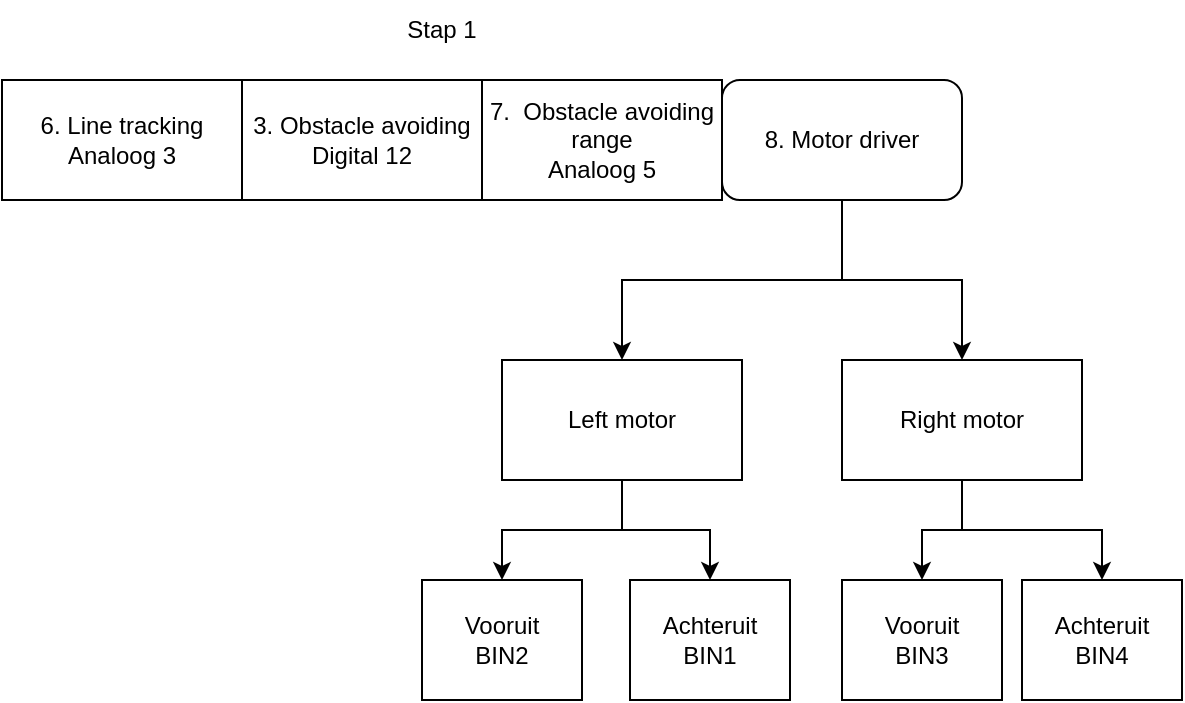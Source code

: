 <mxfile version="17.4.0" type="github">
  <diagram id="atjPza35tR8Q2ZRvLUmr" name="Page-1">
    <mxGraphModel dx="496" dy="324" grid="1" gridSize="10" guides="1" tooltips="1" connect="1" arrows="1" fold="1" page="1" pageScale="1" pageWidth="827" pageHeight="1169" math="0" shadow="0">
      <root>
        <mxCell id="0" />
        <mxCell id="1" parent="0" />
        <mxCell id="jwgFXV7k5ryIXu8Y0rId-26" value="3. Obstacle avoiding&lt;br&gt;Digital 12" style="rounded=0;whiteSpace=wrap;html=1;" parent="1" vertex="1">
          <mxGeometry x="140" y="70" width="120" height="60" as="geometry" />
        </mxCell>
        <mxCell id="jwgFXV7k5ryIXu8Y0rId-27" value="6. Line tracking&lt;br&gt;Analoog 3" style="rounded=0;whiteSpace=wrap;html=1;" parent="1" vertex="1">
          <mxGeometry x="20" y="70" width="120" height="60" as="geometry" />
        </mxCell>
        <mxCell id="jwgFXV7k5ryIXu8Y0rId-28" value="7.&amp;nbsp; Obstacle avoiding range&lt;br&gt;Analoog 5" style="whiteSpace=wrap;html=1;" parent="1" vertex="1">
          <mxGeometry x="260" y="70" width="120" height="60" as="geometry" />
        </mxCell>
        <mxCell id="vF46WPgjCu5RCyMJPEAj-15" style="edgeStyle=orthogonalEdgeStyle;rounded=0;orthogonalLoop=1;jettySize=auto;html=1;entryX=0.5;entryY=0;entryDx=0;entryDy=0;" edge="1" parent="1" source="jwgFXV7k5ryIXu8Y0rId-39" target="vF46WPgjCu5RCyMJPEAj-5">
          <mxGeometry relative="1" as="geometry" />
        </mxCell>
        <mxCell id="vF46WPgjCu5RCyMJPEAj-16" style="edgeStyle=orthogonalEdgeStyle;rounded=0;orthogonalLoop=1;jettySize=auto;html=1;" edge="1" parent="1" source="jwgFXV7k5ryIXu8Y0rId-39" target="vF46WPgjCu5RCyMJPEAj-6">
          <mxGeometry relative="1" as="geometry" />
        </mxCell>
        <mxCell id="jwgFXV7k5ryIXu8Y0rId-39" value="8. Motor driver" style="rounded=1;whiteSpace=wrap;html=1;" parent="1" vertex="1">
          <mxGeometry x="380" y="70" width="120" height="60" as="geometry" />
        </mxCell>
        <mxCell id="vF46WPgjCu5RCyMJPEAj-2" value="Stap 1" style="text;html=1;strokeColor=none;fillColor=none;align=center;verticalAlign=middle;whiteSpace=wrap;rounded=0;shadow=0;" vertex="1" parent="1">
          <mxGeometry x="210" y="30" width="60" height="30" as="geometry" />
        </mxCell>
        <mxCell id="vF46WPgjCu5RCyMJPEAj-8" style="edgeStyle=orthogonalEdgeStyle;rounded=0;orthogonalLoop=1;jettySize=auto;html=1;entryX=0.5;entryY=0;entryDx=0;entryDy=0;" edge="1" parent="1" source="vF46WPgjCu5RCyMJPEAj-5" target="vF46WPgjCu5RCyMJPEAj-11">
          <mxGeometry relative="1" as="geometry">
            <mxPoint x="400" y="320" as="targetPoint" />
          </mxGeometry>
        </mxCell>
        <mxCell id="vF46WPgjCu5RCyMJPEAj-9" style="edgeStyle=orthogonalEdgeStyle;rounded=0;orthogonalLoop=1;jettySize=auto;html=1;entryX=0.5;entryY=0;entryDx=0;entryDy=0;" edge="1" parent="1" source="vF46WPgjCu5RCyMJPEAj-5" target="vF46WPgjCu5RCyMJPEAj-10">
          <mxGeometry relative="1" as="geometry">
            <mxPoint x="340" y="320" as="targetPoint" />
          </mxGeometry>
        </mxCell>
        <mxCell id="vF46WPgjCu5RCyMJPEAj-5" value="Left motor" style="rounded=0;whiteSpace=wrap;html=1;shadow=0;" vertex="1" parent="1">
          <mxGeometry x="270" y="210" width="120" height="60" as="geometry" />
        </mxCell>
        <mxCell id="vF46WPgjCu5RCyMJPEAj-18" style="edgeStyle=orthogonalEdgeStyle;rounded=0;orthogonalLoop=1;jettySize=auto;html=1;entryX=0.5;entryY=0;entryDx=0;entryDy=0;entryPerimeter=0;" edge="1" parent="1" source="vF46WPgjCu5RCyMJPEAj-6" target="vF46WPgjCu5RCyMJPEAj-17">
          <mxGeometry relative="1" as="geometry" />
        </mxCell>
        <mxCell id="vF46WPgjCu5RCyMJPEAj-19" style="edgeStyle=orthogonalEdgeStyle;rounded=0;orthogonalLoop=1;jettySize=auto;html=1;entryX=0.5;entryY=0;entryDx=0;entryDy=0;" edge="1" parent="1" source="vF46WPgjCu5RCyMJPEAj-6" target="vF46WPgjCu5RCyMJPEAj-20">
          <mxGeometry relative="1" as="geometry">
            <mxPoint x="550" y="320" as="targetPoint" />
          </mxGeometry>
        </mxCell>
        <mxCell id="vF46WPgjCu5RCyMJPEAj-6" value="Right motor" style="rounded=0;whiteSpace=wrap;html=1;shadow=0;" vertex="1" parent="1">
          <mxGeometry x="440" y="210" width="120" height="60" as="geometry" />
        </mxCell>
        <mxCell id="vF46WPgjCu5RCyMJPEAj-10" value="Vooruit&lt;br&gt;BIN2" style="rounded=0;whiteSpace=wrap;html=1;shadow=0;" vertex="1" parent="1">
          <mxGeometry x="230" y="320" width="80" height="60" as="geometry" />
        </mxCell>
        <mxCell id="vF46WPgjCu5RCyMJPEAj-11" value="Achteruit&lt;br&gt;BIN1" style="rounded=0;whiteSpace=wrap;html=1;shadow=0;" vertex="1" parent="1">
          <mxGeometry x="334" y="320" width="80" height="60" as="geometry" />
        </mxCell>
        <mxCell id="vF46WPgjCu5RCyMJPEAj-17" value="Vooruit&lt;br&gt;BIN3" style="rounded=0;whiteSpace=wrap;html=1;shadow=0;" vertex="1" parent="1">
          <mxGeometry x="440" y="320" width="80" height="60" as="geometry" />
        </mxCell>
        <mxCell id="vF46WPgjCu5RCyMJPEAj-20" value="Achteruit&lt;br&gt;BIN4" style="rounded=0;whiteSpace=wrap;html=1;shadow=0;" vertex="1" parent="1">
          <mxGeometry x="530" y="320" width="80" height="60" as="geometry" />
        </mxCell>
      </root>
    </mxGraphModel>
  </diagram>
</mxfile>

